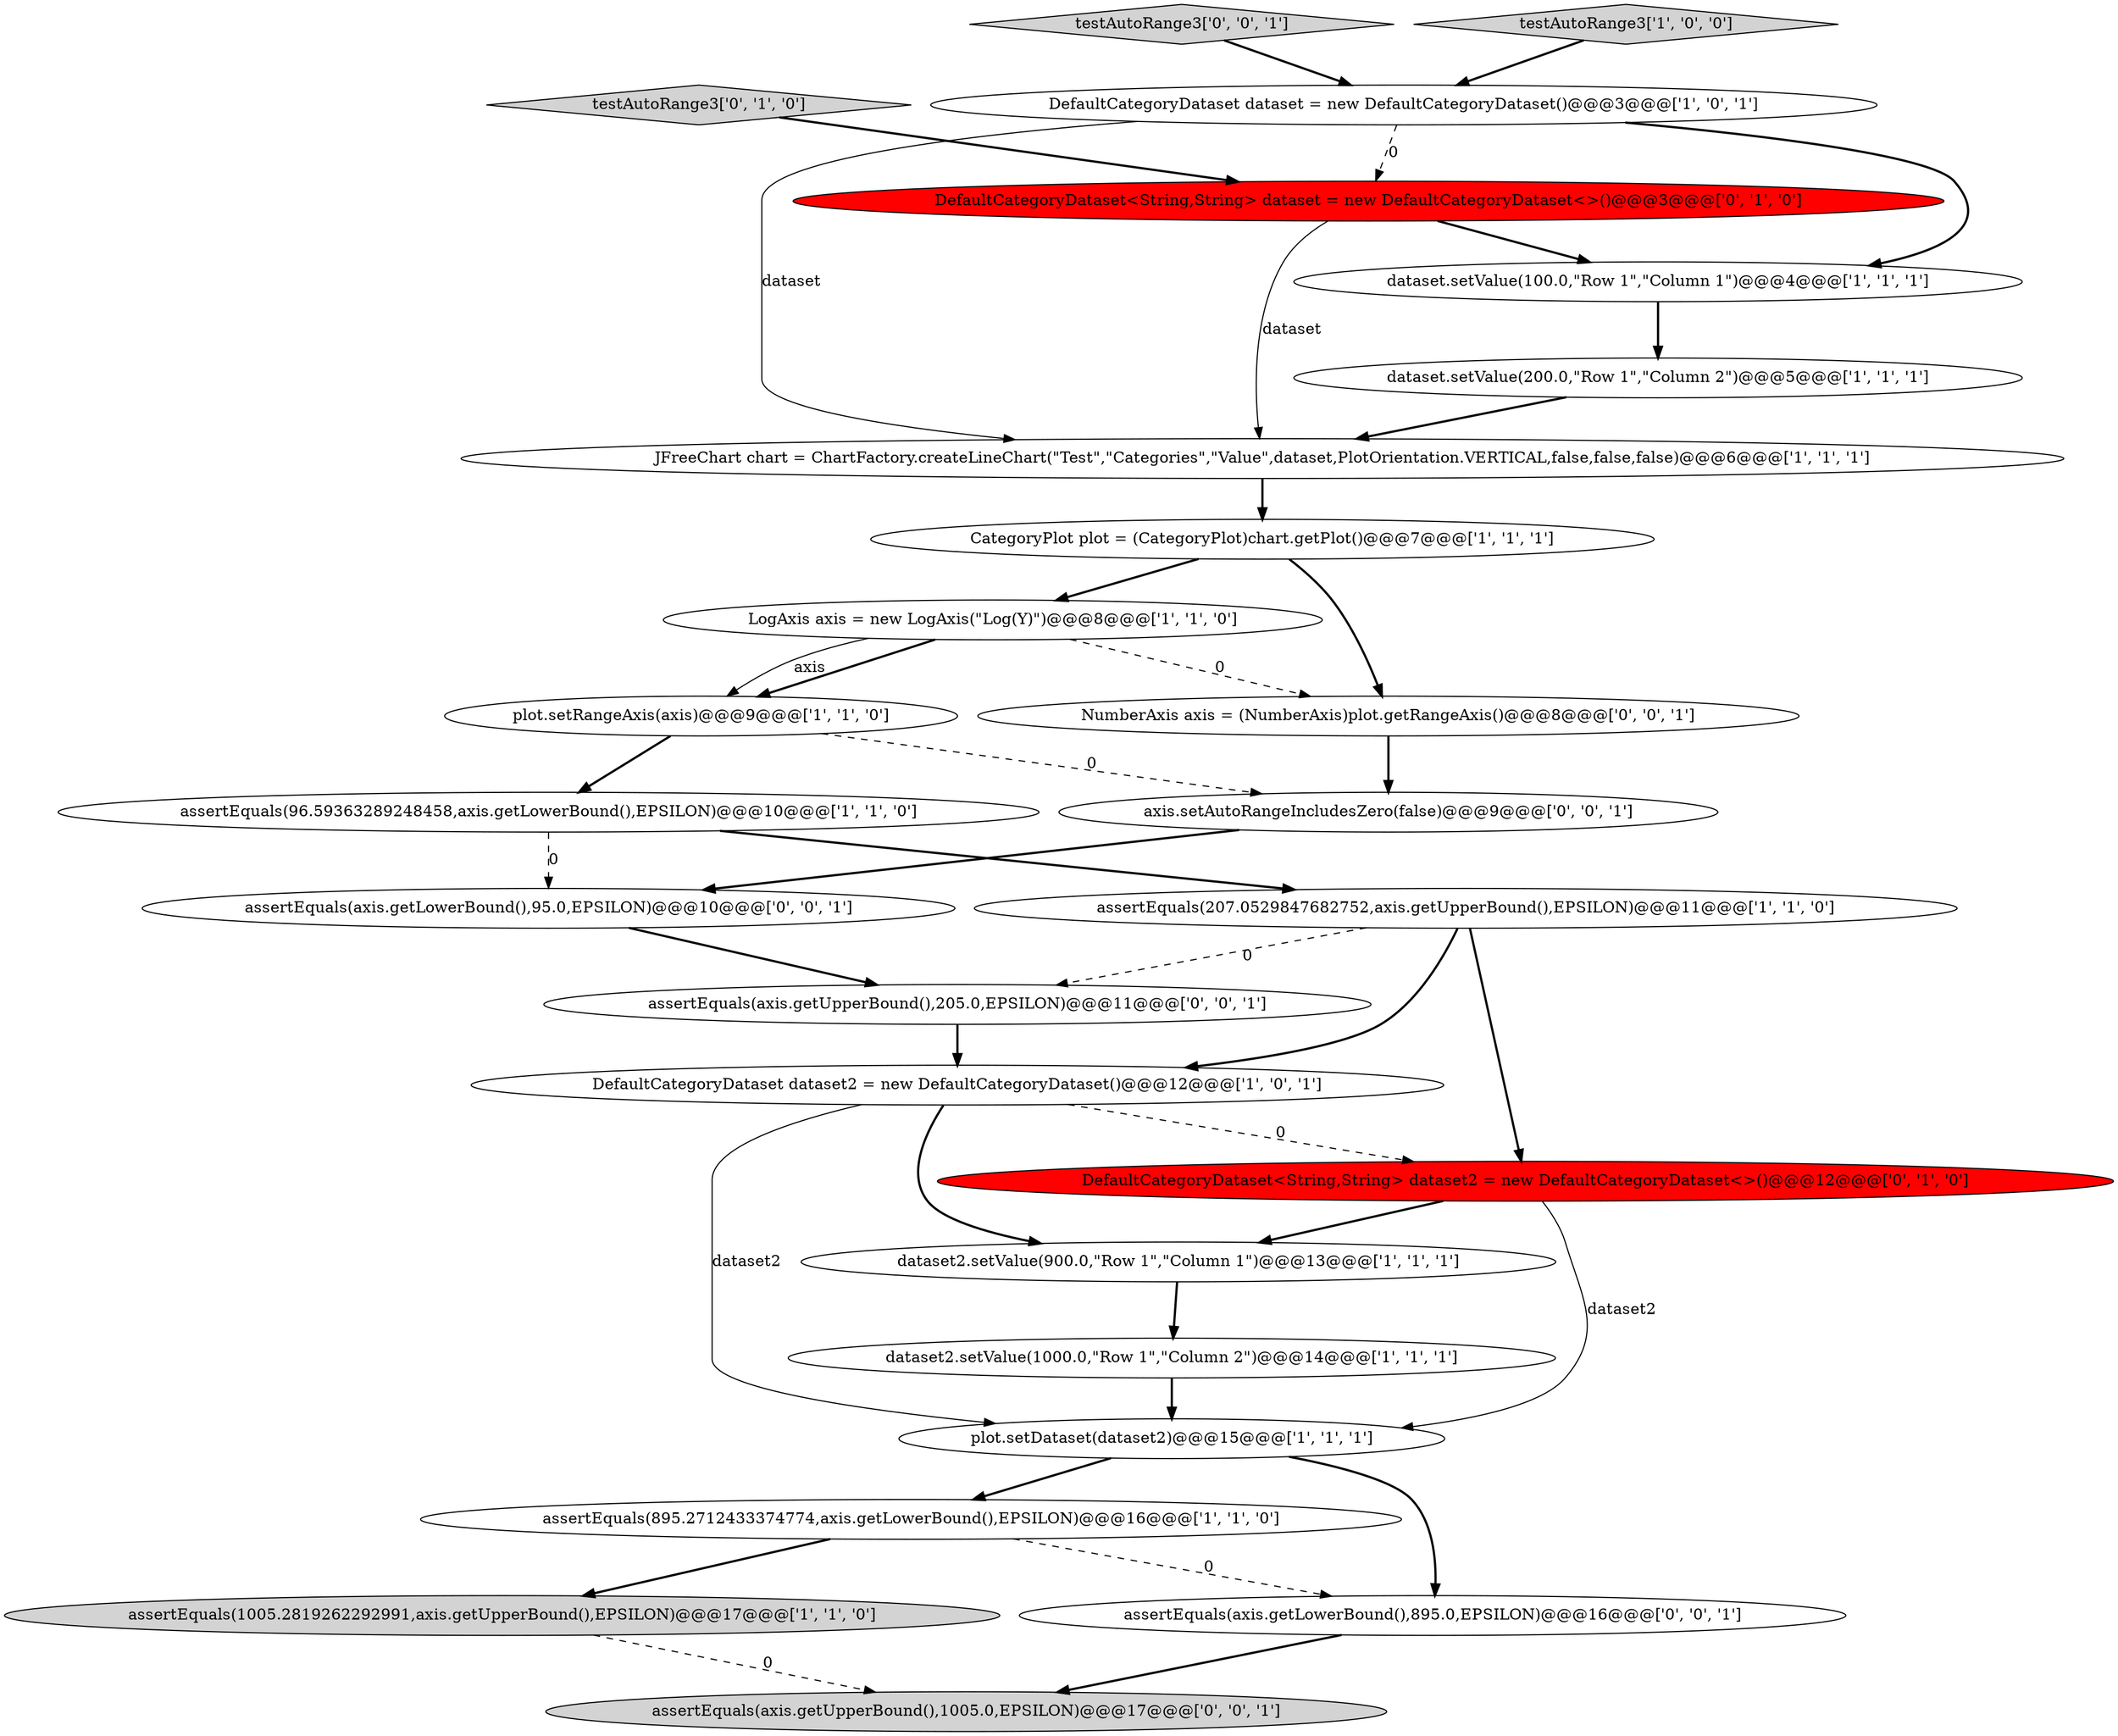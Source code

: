 digraph {
2 [style = filled, label = "CategoryPlot plot = (CategoryPlot)chart.getPlot()@@@7@@@['1', '1', '1']", fillcolor = white, shape = ellipse image = "AAA0AAABBB1BBB"];
9 [style = filled, label = "assertEquals(1005.2819262292991,axis.getUpperBound(),EPSILON)@@@17@@@['1', '1', '0']", fillcolor = lightgray, shape = ellipse image = "AAA0AAABBB1BBB"];
1 [style = filled, label = "dataset2.setValue(900.0,\"Row 1\",\"Column 1\")@@@13@@@['1', '1', '1']", fillcolor = white, shape = ellipse image = "AAA0AAABBB1BBB"];
17 [style = filled, label = "testAutoRange3['0', '1', '0']", fillcolor = lightgray, shape = diamond image = "AAA0AAABBB2BBB"];
14 [style = filled, label = "dataset.setValue(100.0,\"Row 1\",\"Column 1\")@@@4@@@['1', '1', '1']", fillcolor = white, shape = ellipse image = "AAA0AAABBB1BBB"];
7 [style = filled, label = "plot.setDataset(dataset2)@@@15@@@['1', '1', '1']", fillcolor = white, shape = ellipse image = "AAA0AAABBB1BBB"];
19 [style = filled, label = "assertEquals(axis.getUpperBound(),1005.0,EPSILON)@@@17@@@['0', '0', '1']", fillcolor = lightgray, shape = ellipse image = "AAA0AAABBB3BBB"];
20 [style = filled, label = "assertEquals(axis.getUpperBound(),205.0,EPSILON)@@@11@@@['0', '0', '1']", fillcolor = white, shape = ellipse image = "AAA0AAABBB3BBB"];
11 [style = filled, label = "plot.setRangeAxis(axis)@@@9@@@['1', '1', '0']", fillcolor = white, shape = ellipse image = "AAA0AAABBB1BBB"];
25 [style = filled, label = "NumberAxis axis = (NumberAxis)plot.getRangeAxis()@@@8@@@['0', '0', '1']", fillcolor = white, shape = ellipse image = "AAA0AAABBB3BBB"];
6 [style = filled, label = "DefaultCategoryDataset dataset2 = new DefaultCategoryDataset()@@@12@@@['1', '0', '1']", fillcolor = white, shape = ellipse image = "AAA0AAABBB1BBB"];
4 [style = filled, label = "DefaultCategoryDataset dataset = new DefaultCategoryDataset()@@@3@@@['1', '0', '1']", fillcolor = white, shape = ellipse image = "AAA0AAABBB1BBB"];
21 [style = filled, label = "testAutoRange3['0', '0', '1']", fillcolor = lightgray, shape = diamond image = "AAA0AAABBB3BBB"];
3 [style = filled, label = "dataset2.setValue(1000.0,\"Row 1\",\"Column 2\")@@@14@@@['1', '1', '1']", fillcolor = white, shape = ellipse image = "AAA0AAABBB1BBB"];
12 [style = filled, label = "LogAxis axis = new LogAxis(\"Log(Y)\")@@@8@@@['1', '1', '0']", fillcolor = white, shape = ellipse image = "AAA0AAABBB1BBB"];
0 [style = filled, label = "testAutoRange3['1', '0', '0']", fillcolor = lightgray, shape = diamond image = "AAA0AAABBB1BBB"];
24 [style = filled, label = "axis.setAutoRangeIncludesZero(false)@@@9@@@['0', '0', '1']", fillcolor = white, shape = ellipse image = "AAA0AAABBB3BBB"];
16 [style = filled, label = "DefaultCategoryDataset<String,String> dataset2 = new DefaultCategoryDataset<>()@@@12@@@['0', '1', '0']", fillcolor = red, shape = ellipse image = "AAA1AAABBB2BBB"];
15 [style = filled, label = "JFreeChart chart = ChartFactory.createLineChart(\"Test\",\"Categories\",\"Value\",dataset,PlotOrientation.VERTICAL,false,false,false)@@@6@@@['1', '1', '1']", fillcolor = white, shape = ellipse image = "AAA0AAABBB1BBB"];
18 [style = filled, label = "DefaultCategoryDataset<String,String> dataset = new DefaultCategoryDataset<>()@@@3@@@['0', '1', '0']", fillcolor = red, shape = ellipse image = "AAA1AAABBB2BBB"];
23 [style = filled, label = "assertEquals(axis.getLowerBound(),895.0,EPSILON)@@@16@@@['0', '0', '1']", fillcolor = white, shape = ellipse image = "AAA0AAABBB3BBB"];
13 [style = filled, label = "assertEquals(895.2712433374774,axis.getLowerBound(),EPSILON)@@@16@@@['1', '1', '0']", fillcolor = white, shape = ellipse image = "AAA0AAABBB1BBB"];
10 [style = filled, label = "assertEquals(96.59363289248458,axis.getLowerBound(),EPSILON)@@@10@@@['1', '1', '0']", fillcolor = white, shape = ellipse image = "AAA0AAABBB1BBB"];
5 [style = filled, label = "dataset.setValue(200.0,\"Row 1\",\"Column 2\")@@@5@@@['1', '1', '1']", fillcolor = white, shape = ellipse image = "AAA0AAABBB1BBB"];
8 [style = filled, label = "assertEquals(207.0529847682752,axis.getUpperBound(),EPSILON)@@@11@@@['1', '1', '0']", fillcolor = white, shape = ellipse image = "AAA0AAABBB1BBB"];
22 [style = filled, label = "assertEquals(axis.getLowerBound(),95.0,EPSILON)@@@10@@@['0', '0', '1']", fillcolor = white, shape = ellipse image = "AAA0AAABBB3BBB"];
7->13 [style = bold, label=""];
4->18 [style = dashed, label="0"];
8->16 [style = bold, label=""];
15->2 [style = bold, label=""];
4->14 [style = bold, label=""];
12->11 [style = bold, label=""];
8->20 [style = dashed, label="0"];
1->3 [style = bold, label=""];
5->15 [style = bold, label=""];
18->15 [style = solid, label="dataset"];
8->6 [style = bold, label=""];
20->6 [style = bold, label=""];
10->22 [style = dashed, label="0"];
16->7 [style = solid, label="dataset2"];
24->22 [style = bold, label=""];
13->23 [style = dashed, label="0"];
2->12 [style = bold, label=""];
4->15 [style = solid, label="dataset"];
12->11 [style = solid, label="axis"];
9->19 [style = dashed, label="0"];
6->1 [style = bold, label=""];
25->24 [style = bold, label=""];
6->16 [style = dashed, label="0"];
12->25 [style = dashed, label="0"];
10->8 [style = bold, label=""];
22->20 [style = bold, label=""];
3->7 [style = bold, label=""];
16->1 [style = bold, label=""];
0->4 [style = bold, label=""];
11->10 [style = bold, label=""];
23->19 [style = bold, label=""];
7->23 [style = bold, label=""];
11->24 [style = dashed, label="0"];
13->9 [style = bold, label=""];
21->4 [style = bold, label=""];
2->25 [style = bold, label=""];
18->14 [style = bold, label=""];
17->18 [style = bold, label=""];
14->5 [style = bold, label=""];
6->7 [style = solid, label="dataset2"];
}
